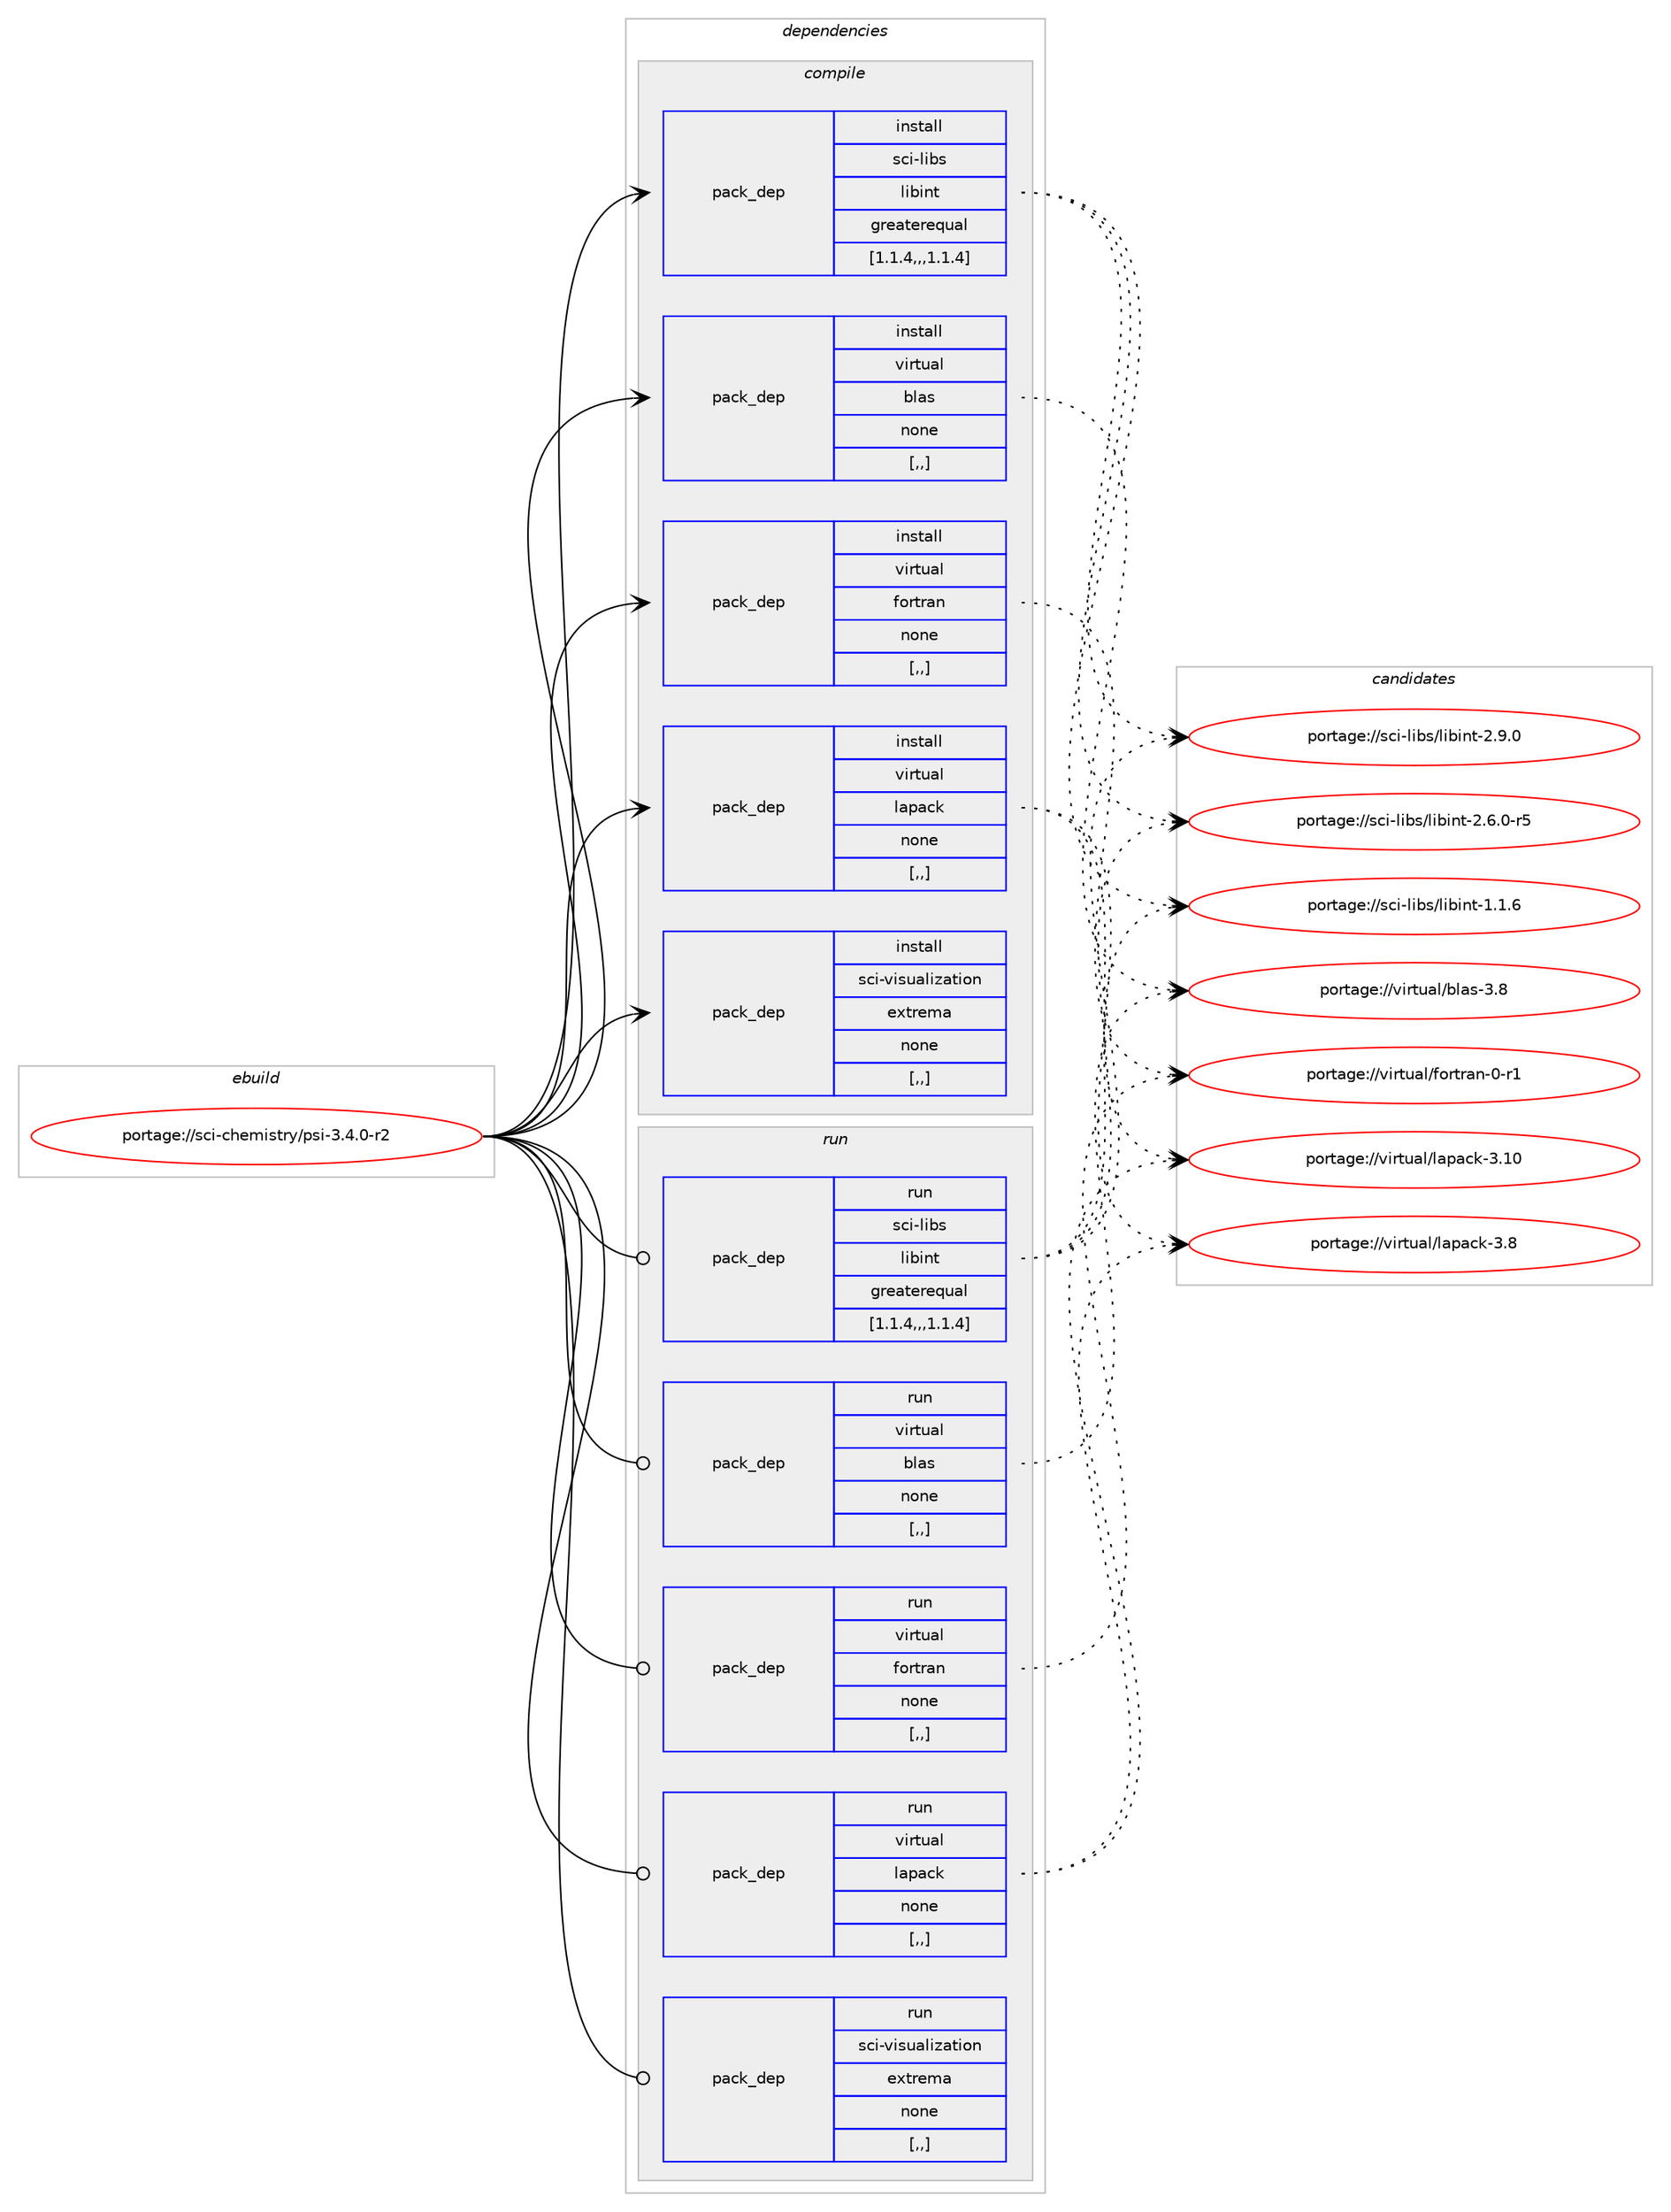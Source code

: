 digraph prolog {

# *************
# Graph options
# *************

newrank=true;
concentrate=true;
compound=true;
graph [rankdir=LR,fontname=Helvetica,fontsize=10,ranksep=1.5];#, ranksep=2.5, nodesep=0.2];
edge  [arrowhead=vee];
node  [fontname=Helvetica,fontsize=10];

# **********
# The ebuild
# **********

subgraph cluster_leftcol {
color=gray;
rank=same;
label=<<i>ebuild</i>>;
id [label="portage://sci-chemistry/psi-3.4.0-r2", color=red, width=4, href="../sci-chemistry/psi-3.4.0-r2.svg"];
}

# ****************
# The dependencies
# ****************

subgraph cluster_midcol {
color=gray;
label=<<i>dependencies</i>>;
subgraph cluster_compile {
fillcolor="#eeeeee";
style=filled;
label=<<i>compile</i>>;
subgraph pack284769 {
dependency391324 [label=<<TABLE BORDER="0" CELLBORDER="1" CELLSPACING="0" CELLPADDING="4" WIDTH="220"><TR><TD ROWSPAN="6" CELLPADDING="30">pack_dep</TD></TR><TR><TD WIDTH="110">install</TD></TR><TR><TD>sci-libs</TD></TR><TR><TD>libint</TD></TR><TR><TD>greaterequal</TD></TR><TR><TD>[1.1.4,,,1.1.4]</TD></TR></TABLE>>, shape=none, color=blue];
}
id:e -> dependency391324:w [weight=20,style="solid",arrowhead="vee"];
subgraph pack284770 {
dependency391325 [label=<<TABLE BORDER="0" CELLBORDER="1" CELLSPACING="0" CELLPADDING="4" WIDTH="220"><TR><TD ROWSPAN="6" CELLPADDING="30">pack_dep</TD></TR><TR><TD WIDTH="110">install</TD></TR><TR><TD>virtual</TD></TR><TR><TD>blas</TD></TR><TR><TD>none</TD></TR><TR><TD>[,,]</TD></TR></TABLE>>, shape=none, color=blue];
}
id:e -> dependency391325:w [weight=20,style="solid",arrowhead="vee"];
subgraph pack284771 {
dependency391326 [label=<<TABLE BORDER="0" CELLBORDER="1" CELLSPACING="0" CELLPADDING="4" WIDTH="220"><TR><TD ROWSPAN="6" CELLPADDING="30">pack_dep</TD></TR><TR><TD WIDTH="110">install</TD></TR><TR><TD>virtual</TD></TR><TR><TD>fortran</TD></TR><TR><TD>none</TD></TR><TR><TD>[,,]</TD></TR></TABLE>>, shape=none, color=blue];
}
id:e -> dependency391326:w [weight=20,style="solid",arrowhead="vee"];
subgraph pack284772 {
dependency391327 [label=<<TABLE BORDER="0" CELLBORDER="1" CELLSPACING="0" CELLPADDING="4" WIDTH="220"><TR><TD ROWSPAN="6" CELLPADDING="30">pack_dep</TD></TR><TR><TD WIDTH="110">install</TD></TR><TR><TD>virtual</TD></TR><TR><TD>lapack</TD></TR><TR><TD>none</TD></TR><TR><TD>[,,]</TD></TR></TABLE>>, shape=none, color=blue];
}
id:e -> dependency391327:w [weight=20,style="solid",arrowhead="vee"];
subgraph pack284773 {
dependency391328 [label=<<TABLE BORDER="0" CELLBORDER="1" CELLSPACING="0" CELLPADDING="4" WIDTH="220"><TR><TD ROWSPAN="6" CELLPADDING="30">pack_dep</TD></TR><TR><TD WIDTH="110">install</TD></TR><TR><TD>sci-visualization</TD></TR><TR><TD>extrema</TD></TR><TR><TD>none</TD></TR><TR><TD>[,,]</TD></TR></TABLE>>, shape=none, color=blue];
}
id:e -> dependency391328:w [weight=20,style="solid",arrowhead="vee"];
}
subgraph cluster_compileandrun {
fillcolor="#eeeeee";
style=filled;
label=<<i>compile and run</i>>;
}
subgraph cluster_run {
fillcolor="#eeeeee";
style=filled;
label=<<i>run</i>>;
subgraph pack284774 {
dependency391329 [label=<<TABLE BORDER="0" CELLBORDER="1" CELLSPACING="0" CELLPADDING="4" WIDTH="220"><TR><TD ROWSPAN="6" CELLPADDING="30">pack_dep</TD></TR><TR><TD WIDTH="110">run</TD></TR><TR><TD>sci-libs</TD></TR><TR><TD>libint</TD></TR><TR><TD>greaterequal</TD></TR><TR><TD>[1.1.4,,,1.1.4]</TD></TR></TABLE>>, shape=none, color=blue];
}
id:e -> dependency391329:w [weight=20,style="solid",arrowhead="odot"];
subgraph pack284775 {
dependency391330 [label=<<TABLE BORDER="0" CELLBORDER="1" CELLSPACING="0" CELLPADDING="4" WIDTH="220"><TR><TD ROWSPAN="6" CELLPADDING="30">pack_dep</TD></TR><TR><TD WIDTH="110">run</TD></TR><TR><TD>virtual</TD></TR><TR><TD>blas</TD></TR><TR><TD>none</TD></TR><TR><TD>[,,]</TD></TR></TABLE>>, shape=none, color=blue];
}
id:e -> dependency391330:w [weight=20,style="solid",arrowhead="odot"];
subgraph pack284776 {
dependency391331 [label=<<TABLE BORDER="0" CELLBORDER="1" CELLSPACING="0" CELLPADDING="4" WIDTH="220"><TR><TD ROWSPAN="6" CELLPADDING="30">pack_dep</TD></TR><TR><TD WIDTH="110">run</TD></TR><TR><TD>virtual</TD></TR><TR><TD>fortran</TD></TR><TR><TD>none</TD></TR><TR><TD>[,,]</TD></TR></TABLE>>, shape=none, color=blue];
}
id:e -> dependency391331:w [weight=20,style="solid",arrowhead="odot"];
subgraph pack284777 {
dependency391332 [label=<<TABLE BORDER="0" CELLBORDER="1" CELLSPACING="0" CELLPADDING="4" WIDTH="220"><TR><TD ROWSPAN="6" CELLPADDING="30">pack_dep</TD></TR><TR><TD WIDTH="110">run</TD></TR><TR><TD>virtual</TD></TR><TR><TD>lapack</TD></TR><TR><TD>none</TD></TR><TR><TD>[,,]</TD></TR></TABLE>>, shape=none, color=blue];
}
id:e -> dependency391332:w [weight=20,style="solid",arrowhead="odot"];
subgraph pack284778 {
dependency391333 [label=<<TABLE BORDER="0" CELLBORDER="1" CELLSPACING="0" CELLPADDING="4" WIDTH="220"><TR><TD ROWSPAN="6" CELLPADDING="30">pack_dep</TD></TR><TR><TD WIDTH="110">run</TD></TR><TR><TD>sci-visualization</TD></TR><TR><TD>extrema</TD></TR><TR><TD>none</TD></TR><TR><TD>[,,]</TD></TR></TABLE>>, shape=none, color=blue];
}
id:e -> dependency391333:w [weight=20,style="solid",arrowhead="odot"];
}
}

# **************
# The candidates
# **************

subgraph cluster_choices {
rank=same;
color=gray;
label=<<i>candidates</i>>;

subgraph choice284769 {
color=black;
nodesep=1;
choice1159910545108105981154710810598105110116455046574648 [label="portage://sci-libs/libint-2.9.0", color=red, width=4,href="../sci-libs/libint-2.9.0.svg"];
choice11599105451081059811547108105981051101164550465446484511453 [label="portage://sci-libs/libint-2.6.0-r5", color=red, width=4,href="../sci-libs/libint-2.6.0-r5.svg"];
choice1159910545108105981154710810598105110116454946494654 [label="portage://sci-libs/libint-1.1.6", color=red, width=4,href="../sci-libs/libint-1.1.6.svg"];
dependency391324:e -> choice1159910545108105981154710810598105110116455046574648:w [style=dotted,weight="100"];
dependency391324:e -> choice11599105451081059811547108105981051101164550465446484511453:w [style=dotted,weight="100"];
dependency391324:e -> choice1159910545108105981154710810598105110116454946494654:w [style=dotted,weight="100"];
}
subgraph choice284770 {
color=black;
nodesep=1;
choice1181051141161179710847981089711545514656 [label="portage://virtual/blas-3.8", color=red, width=4,href="../virtual/blas-3.8.svg"];
dependency391325:e -> choice1181051141161179710847981089711545514656:w [style=dotted,weight="100"];
}
subgraph choice284771 {
color=black;
nodesep=1;
choice11810511411611797108471021111141161149711045484511449 [label="portage://virtual/fortran-0-r1", color=red, width=4,href="../virtual/fortran-0-r1.svg"];
dependency391326:e -> choice11810511411611797108471021111141161149711045484511449:w [style=dotted,weight="100"];
}
subgraph choice284772 {
color=black;
nodesep=1;
choice11810511411611797108471089711297991074551464948 [label="portage://virtual/lapack-3.10", color=red, width=4,href="../virtual/lapack-3.10.svg"];
choice118105114116117971084710897112979910745514656 [label="portage://virtual/lapack-3.8", color=red, width=4,href="../virtual/lapack-3.8.svg"];
dependency391327:e -> choice11810511411611797108471089711297991074551464948:w [style=dotted,weight="100"];
dependency391327:e -> choice118105114116117971084710897112979910745514656:w [style=dotted,weight="100"];
}
subgraph choice284773 {
color=black;
nodesep=1;
}
subgraph choice284774 {
color=black;
nodesep=1;
choice1159910545108105981154710810598105110116455046574648 [label="portage://sci-libs/libint-2.9.0", color=red, width=4,href="../sci-libs/libint-2.9.0.svg"];
choice11599105451081059811547108105981051101164550465446484511453 [label="portage://sci-libs/libint-2.6.0-r5", color=red, width=4,href="../sci-libs/libint-2.6.0-r5.svg"];
choice1159910545108105981154710810598105110116454946494654 [label="portage://sci-libs/libint-1.1.6", color=red, width=4,href="../sci-libs/libint-1.1.6.svg"];
dependency391329:e -> choice1159910545108105981154710810598105110116455046574648:w [style=dotted,weight="100"];
dependency391329:e -> choice11599105451081059811547108105981051101164550465446484511453:w [style=dotted,weight="100"];
dependency391329:e -> choice1159910545108105981154710810598105110116454946494654:w [style=dotted,weight="100"];
}
subgraph choice284775 {
color=black;
nodesep=1;
choice1181051141161179710847981089711545514656 [label="portage://virtual/blas-3.8", color=red, width=4,href="../virtual/blas-3.8.svg"];
dependency391330:e -> choice1181051141161179710847981089711545514656:w [style=dotted,weight="100"];
}
subgraph choice284776 {
color=black;
nodesep=1;
choice11810511411611797108471021111141161149711045484511449 [label="portage://virtual/fortran-0-r1", color=red, width=4,href="../virtual/fortran-0-r1.svg"];
dependency391331:e -> choice11810511411611797108471021111141161149711045484511449:w [style=dotted,weight="100"];
}
subgraph choice284777 {
color=black;
nodesep=1;
choice11810511411611797108471089711297991074551464948 [label="portage://virtual/lapack-3.10", color=red, width=4,href="../virtual/lapack-3.10.svg"];
choice118105114116117971084710897112979910745514656 [label="portage://virtual/lapack-3.8", color=red, width=4,href="../virtual/lapack-3.8.svg"];
dependency391332:e -> choice11810511411611797108471089711297991074551464948:w [style=dotted,weight="100"];
dependency391332:e -> choice118105114116117971084710897112979910745514656:w [style=dotted,weight="100"];
}
subgraph choice284778 {
color=black;
nodesep=1;
}
}

}
